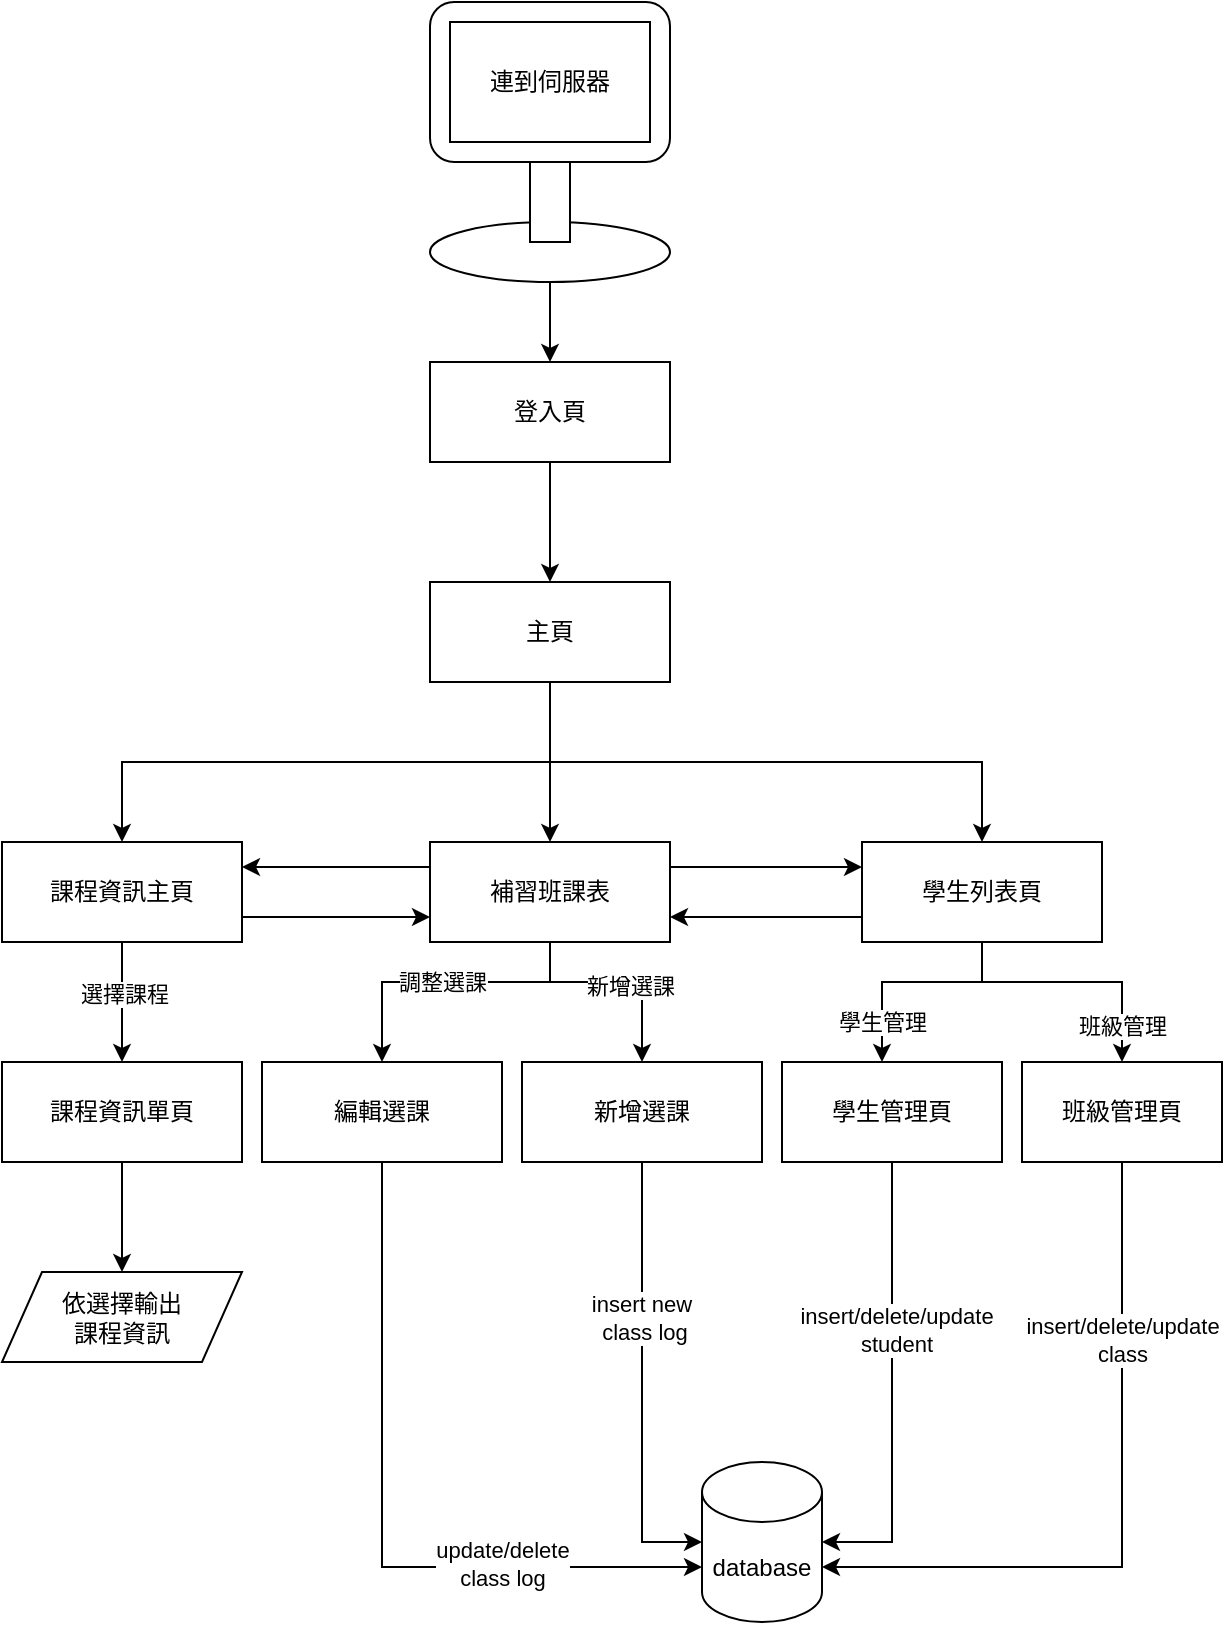 <mxfile version="14.6.10" type="device"><diagram id="tKkKb4lyyw5NhgTQWrjO" name="Page-1"><mxGraphModel dx="1837" dy="1033" grid="1" gridSize="10" guides="1" tooltips="1" connect="1" arrows="1" fold="1" page="1" pageScale="1" pageWidth="827" pageHeight="1169" math="0" shadow="0"><root><mxCell id="0"/><mxCell id="1" parent="0"/><mxCell id="GsuvdCoDOWwFp4zKl6sU-58" style="edgeStyle=orthogonalEdgeStyle;rounded=0;orthogonalLoop=1;jettySize=auto;html=1;exitX=0.5;exitY=1;exitDx=0;exitDy=0;entryX=0.5;entryY=0;entryDx=0;entryDy=0;" edge="1" parent="1" source="GsuvdCoDOWwFp4zKl6sU-1" target="GsuvdCoDOWwFp4zKl6sU-57"><mxGeometry relative="1" as="geometry"/></mxCell><mxCell id="GsuvdCoDOWwFp4zKl6sU-1" value="登入頁" style="rounded=1;whiteSpace=wrap;html=1;arcSize=0;" vertex="1" parent="1"><mxGeometry x="344" y="200" width="120" height="50" as="geometry"/></mxCell><mxCell id="GsuvdCoDOWwFp4zKl6sU-5" value="" style="group" vertex="1" connectable="0" parent="1"><mxGeometry x="344" y="40" width="120" height="130" as="geometry"/></mxCell><mxCell id="GsuvdCoDOWwFp4zKl6sU-4" value="" style="ellipse;whiteSpace=wrap;html=1;" vertex="1" parent="GsuvdCoDOWwFp4zKl6sU-5"><mxGeometry y="90" width="120" height="30" as="geometry"/></mxCell><mxCell id="GsuvdCoDOWwFp4zKl6sU-2" value="" style="rounded=0;whiteSpace=wrap;html=1;" vertex="1" parent="GsuvdCoDOWwFp4zKl6sU-5"><mxGeometry x="50" y="50" width="20" height="50" as="geometry"/></mxCell><mxCell id="GsuvdCoDOWwFp4zKl6sU-3" value="" style="rounded=1;whiteSpace=wrap;html=1;" vertex="1" parent="GsuvdCoDOWwFp4zKl6sU-5"><mxGeometry y="-20" width="120" height="80" as="geometry"/></mxCell><mxCell id="GsuvdCoDOWwFp4zKl6sU-6" value="&lt;span&gt;連到伺服器&lt;/span&gt;" style="rounded=0;whiteSpace=wrap;html=1;" vertex="1" parent="GsuvdCoDOWwFp4zKl6sU-5"><mxGeometry x="10" y="-10" width="100" height="60" as="geometry"/></mxCell><mxCell id="GsuvdCoDOWwFp4zKl6sU-12" value="" style="edgeStyle=orthogonalEdgeStyle;rounded=0;orthogonalLoop=1;jettySize=auto;html=1;" edge="1" parent="1" source="GsuvdCoDOWwFp4zKl6sU-4" target="GsuvdCoDOWwFp4zKl6sU-1"><mxGeometry relative="1" as="geometry"/></mxCell><mxCell id="GsuvdCoDOWwFp4zKl6sU-19" style="edgeStyle=orthogonalEdgeStyle;rounded=0;orthogonalLoop=1;jettySize=auto;html=1;exitX=0;exitY=0.25;exitDx=0;exitDy=0;entryX=1;entryY=0.25;entryDx=0;entryDy=0;" edge="1" parent="1" source="GsuvdCoDOWwFp4zKl6sU-13" target="GsuvdCoDOWwFp4zKl6sU-15"><mxGeometry relative="1" as="geometry"/></mxCell><mxCell id="GsuvdCoDOWwFp4zKl6sU-22" value="" style="edgeStyle=orthogonalEdgeStyle;rounded=0;orthogonalLoop=1;jettySize=auto;html=1;exitX=1;exitY=0.25;exitDx=0;exitDy=0;entryX=0;entryY=0.25;entryDx=0;entryDy=0;" edge="1" parent="1" source="GsuvdCoDOWwFp4zKl6sU-13" target="GsuvdCoDOWwFp4zKl6sU-21"><mxGeometry relative="1" as="geometry"/></mxCell><mxCell id="GsuvdCoDOWwFp4zKl6sU-26" style="edgeStyle=orthogonalEdgeStyle;rounded=0;orthogonalLoop=1;jettySize=auto;html=1;exitX=0.5;exitY=1;exitDx=0;exitDy=0;" edge="1" parent="1" source="GsuvdCoDOWwFp4zKl6sU-13" target="GsuvdCoDOWwFp4zKl6sU-27"><mxGeometry relative="1" as="geometry"><mxPoint x="403.667" y="550.0" as="targetPoint"/><Array as="points"><mxPoint x="404" y="510"/><mxPoint x="320" y="510"/></Array></mxGeometry></mxCell><mxCell id="GsuvdCoDOWwFp4zKl6sU-34" value="調整選課" style="edgeLabel;html=1;align=center;verticalAlign=middle;resizable=0;points=[];" vertex="1" connectable="0" parent="GsuvdCoDOWwFp4zKl6sU-26"><mxGeometry x="-0.232" relative="1" as="geometry"><mxPoint x="-19" as="offset"/></mxGeometry></mxCell><mxCell id="GsuvdCoDOWwFp4zKl6sU-41" style="edgeStyle=orthogonalEdgeStyle;rounded=0;orthogonalLoop=1;jettySize=auto;html=1;exitX=0.5;exitY=1;exitDx=0;exitDy=0;" edge="1" parent="1" source="GsuvdCoDOWwFp4zKl6sU-13" target="GsuvdCoDOWwFp4zKl6sU-42"><mxGeometry relative="1" as="geometry"><mxPoint x="460" y="550" as="targetPoint"/><Array as="points"><mxPoint x="404" y="510"/><mxPoint x="450" y="510"/></Array></mxGeometry></mxCell><mxCell id="GsuvdCoDOWwFp4zKl6sU-45" value="新增選課" style="edgeLabel;html=1;align=center;verticalAlign=middle;resizable=0;points=[];" vertex="1" connectable="0" parent="GsuvdCoDOWwFp4zKl6sU-41"><mxGeometry x="0.122" y="-2" relative="1" as="geometry"><mxPoint as="offset"/></mxGeometry></mxCell><mxCell id="GsuvdCoDOWwFp4zKl6sU-13" value="補習班課表" style="rounded=1;whiteSpace=wrap;html=1;arcSize=0;" vertex="1" parent="1"><mxGeometry x="344" y="440" width="120" height="50" as="geometry"/></mxCell><mxCell id="GsuvdCoDOWwFp4zKl6sU-18" value="" style="edgeStyle=orthogonalEdgeStyle;rounded=0;orthogonalLoop=1;jettySize=auto;html=1;" edge="1" parent="1" source="GsuvdCoDOWwFp4zKl6sU-15" target="GsuvdCoDOWwFp4zKl6sU-24"><mxGeometry relative="1" as="geometry"><mxPoint x="160" y="540" as="targetPoint"/></mxGeometry></mxCell><mxCell id="GsuvdCoDOWwFp4zKl6sU-35" value="選擇課程" style="edgeLabel;html=1;align=center;verticalAlign=middle;resizable=0;points=[];" vertex="1" connectable="0" parent="GsuvdCoDOWwFp4zKl6sU-18"><mxGeometry x="-0.141" y="1" relative="1" as="geometry"><mxPoint as="offset"/></mxGeometry></mxCell><mxCell id="GsuvdCoDOWwFp4zKl6sU-20" style="edgeStyle=orthogonalEdgeStyle;rounded=0;orthogonalLoop=1;jettySize=auto;html=1;exitX=1;exitY=0.75;exitDx=0;exitDy=0;entryX=0;entryY=0.75;entryDx=0;entryDy=0;" edge="1" parent="1" source="GsuvdCoDOWwFp4zKl6sU-15" target="GsuvdCoDOWwFp4zKl6sU-13"><mxGeometry relative="1" as="geometry"/></mxCell><mxCell id="GsuvdCoDOWwFp4zKl6sU-15" value="課程資訊主頁" style="rounded=1;whiteSpace=wrap;html=1;arcSize=0;" vertex="1" parent="1"><mxGeometry x="130" y="440" width="120" height="50" as="geometry"/></mxCell><mxCell id="GsuvdCoDOWwFp4zKl6sU-17" value="依選擇輸出&lt;br&gt;課程資訊" style="shape=parallelogram;perimeter=parallelogramPerimeter;whiteSpace=wrap;html=1;fixedSize=1;rounded=1;arcSize=0;" vertex="1" parent="1"><mxGeometry x="130" y="655" width="120" height="45" as="geometry"/></mxCell><mxCell id="GsuvdCoDOWwFp4zKl6sU-23" style="edgeStyle=orthogonalEdgeStyle;rounded=0;orthogonalLoop=1;jettySize=auto;html=1;exitX=0;exitY=0.75;exitDx=0;exitDy=0;entryX=1;entryY=0.75;entryDx=0;entryDy=0;" edge="1" parent="1" source="GsuvdCoDOWwFp4zKl6sU-21" target="GsuvdCoDOWwFp4zKl6sU-13"><mxGeometry relative="1" as="geometry"/></mxCell><mxCell id="GsuvdCoDOWwFp4zKl6sU-33" value="" style="edgeStyle=orthogonalEdgeStyle;rounded=0;orthogonalLoop=1;jettySize=auto;html=1;" edge="1" parent="1" source="GsuvdCoDOWwFp4zKl6sU-21" target="GsuvdCoDOWwFp4zKl6sU-32"><mxGeometry relative="1" as="geometry"><Array as="points"><mxPoint x="620" y="510"/><mxPoint x="570" y="510"/></Array></mxGeometry></mxCell><mxCell id="GsuvdCoDOWwFp4zKl6sU-36" value="學生管理" style="edgeLabel;html=1;align=center;verticalAlign=middle;resizable=0;points=[];" vertex="1" connectable="0" parent="GsuvdCoDOWwFp4zKl6sU-33"><mxGeometry x="-0.309" relative="1" as="geometry"><mxPoint x="-32" y="20" as="offset"/></mxGeometry></mxCell><mxCell id="GsuvdCoDOWwFp4zKl6sU-37" style="edgeStyle=orthogonalEdgeStyle;rounded=0;orthogonalLoop=1;jettySize=auto;html=1;exitX=0.5;exitY=1;exitDx=0;exitDy=0;" edge="1" parent="1" source="GsuvdCoDOWwFp4zKl6sU-21" target="GsuvdCoDOWwFp4zKl6sU-38"><mxGeometry relative="1" as="geometry"><mxPoint x="700" y="560" as="targetPoint"/><Array as="points"><mxPoint x="620" y="510"/><mxPoint x="690" y="510"/></Array></mxGeometry></mxCell><mxCell id="GsuvdCoDOWwFp4zKl6sU-40" value="班級管理" style="edgeLabel;html=1;align=center;verticalAlign=middle;resizable=0;points=[];" vertex="1" connectable="0" parent="GsuvdCoDOWwFp4zKl6sU-37"><mxGeometry x="0.722" relative="1" as="geometry"><mxPoint as="offset"/></mxGeometry></mxCell><mxCell id="GsuvdCoDOWwFp4zKl6sU-21" value="學生列表頁" style="rounded=1;whiteSpace=wrap;html=1;arcSize=0;" vertex="1" parent="1"><mxGeometry x="560" y="440" width="120" height="50" as="geometry"/></mxCell><mxCell id="GsuvdCoDOWwFp4zKl6sU-25" style="edgeStyle=orthogonalEdgeStyle;rounded=0;orthogonalLoop=1;jettySize=auto;html=1;exitX=0.5;exitY=1;exitDx=0;exitDy=0;entryX=0.5;entryY=0;entryDx=0;entryDy=0;" edge="1" parent="1" source="GsuvdCoDOWwFp4zKl6sU-24" target="GsuvdCoDOWwFp4zKl6sU-17"><mxGeometry relative="1" as="geometry"/></mxCell><mxCell id="GsuvdCoDOWwFp4zKl6sU-24" value="課程資訊單頁" style="rounded=0;whiteSpace=wrap;html=1;" vertex="1" parent="1"><mxGeometry x="130" y="550" width="120" height="50" as="geometry"/></mxCell><mxCell id="GsuvdCoDOWwFp4zKl6sU-49" style="edgeStyle=orthogonalEdgeStyle;rounded=0;orthogonalLoop=1;jettySize=auto;html=1;exitX=0.5;exitY=1;exitDx=0;exitDy=0;entryX=0;entryY=0;entryDx=0;entryDy=52.5;entryPerimeter=0;" edge="1" parent="1" source="GsuvdCoDOWwFp4zKl6sU-27" target="GsuvdCoDOWwFp4zKl6sU-48"><mxGeometry relative="1" as="geometry"/></mxCell><mxCell id="GsuvdCoDOWwFp4zKl6sU-51" value="update/delete &lt;br&gt;class log" style="edgeLabel;html=1;align=center;verticalAlign=middle;resizable=0;points=[];" vertex="1" connectable="0" parent="GsuvdCoDOWwFp4zKl6sU-49"><mxGeometry x="0.445" y="2" relative="1" as="geometry"><mxPoint as="offset"/></mxGeometry></mxCell><mxCell id="GsuvdCoDOWwFp4zKl6sU-27" value="編輯選課" style="rounded=0;whiteSpace=wrap;html=1;" vertex="1" parent="1"><mxGeometry x="260" y="550" width="120" height="50" as="geometry"/></mxCell><mxCell id="GsuvdCoDOWwFp4zKl6sU-53" style="edgeStyle=orthogonalEdgeStyle;rounded=0;orthogonalLoop=1;jettySize=auto;html=1;exitX=0.5;exitY=1;exitDx=0;exitDy=0;entryX=1;entryY=0.5;entryDx=0;entryDy=0;entryPerimeter=0;" edge="1" parent="1" source="GsuvdCoDOWwFp4zKl6sU-32" target="GsuvdCoDOWwFp4zKl6sU-48"><mxGeometry relative="1" as="geometry"/></mxCell><mxCell id="GsuvdCoDOWwFp4zKl6sU-54" value="insert/delete/update&lt;br&gt;student" style="edgeLabel;html=1;align=center;verticalAlign=middle;resizable=0;points=[];" vertex="1" connectable="0" parent="GsuvdCoDOWwFp4zKl6sU-53"><mxGeometry x="-0.259" y="2" relative="1" as="geometry"><mxPoint as="offset"/></mxGeometry></mxCell><mxCell id="GsuvdCoDOWwFp4zKl6sU-32" value="學生管理頁" style="rounded=1;whiteSpace=wrap;html=1;arcSize=0;" vertex="1" parent="1"><mxGeometry x="520" y="550" width="110" height="50" as="geometry"/></mxCell><mxCell id="GsuvdCoDOWwFp4zKl6sU-55" style="edgeStyle=orthogonalEdgeStyle;rounded=0;orthogonalLoop=1;jettySize=auto;html=1;exitX=0.5;exitY=1;exitDx=0;exitDy=0;entryX=1;entryY=0;entryDx=0;entryDy=52.5;entryPerimeter=0;" edge="1" parent="1" source="GsuvdCoDOWwFp4zKl6sU-38" target="GsuvdCoDOWwFp4zKl6sU-48"><mxGeometry relative="1" as="geometry"/></mxCell><mxCell id="GsuvdCoDOWwFp4zKl6sU-56" value="insert/delete/update&lt;br&gt;class" style="edgeLabel;html=1;align=center;verticalAlign=middle;resizable=0;points=[];" vertex="1" connectable="0" parent="GsuvdCoDOWwFp4zKl6sU-55"><mxGeometry x="-0.494" relative="1" as="geometry"><mxPoint as="offset"/></mxGeometry></mxCell><mxCell id="GsuvdCoDOWwFp4zKl6sU-38" value="班級管理頁" style="rounded=0;whiteSpace=wrap;html=1;" vertex="1" parent="1"><mxGeometry x="640" y="550" width="100" height="50" as="geometry"/></mxCell><mxCell id="GsuvdCoDOWwFp4zKl6sU-50" style="edgeStyle=orthogonalEdgeStyle;rounded=0;orthogonalLoop=1;jettySize=auto;html=1;exitX=0.5;exitY=1;exitDx=0;exitDy=0;entryX=0;entryY=0.5;entryDx=0;entryDy=0;entryPerimeter=0;" edge="1" parent="1" source="GsuvdCoDOWwFp4zKl6sU-42" target="GsuvdCoDOWwFp4zKl6sU-48"><mxGeometry relative="1" as="geometry"/></mxCell><mxCell id="GsuvdCoDOWwFp4zKl6sU-52" value="insert new&amp;nbsp;&lt;br&gt;class log" style="edgeLabel;html=1;align=center;verticalAlign=middle;resizable=0;points=[];" vertex="1" connectable="0" parent="GsuvdCoDOWwFp4zKl6sU-50"><mxGeometry x="-0.293" y="1" relative="1" as="geometry"><mxPoint as="offset"/></mxGeometry></mxCell><mxCell id="GsuvdCoDOWwFp4zKl6sU-42" value="新增選課" style="rounded=0;whiteSpace=wrap;html=1;" vertex="1" parent="1"><mxGeometry x="390" y="550" width="120" height="50" as="geometry"/></mxCell><mxCell id="GsuvdCoDOWwFp4zKl6sU-48" value="database" style="shape=cylinder3;whiteSpace=wrap;html=1;boundedLbl=1;backgroundOutline=1;size=15;" vertex="1" parent="1"><mxGeometry x="480" y="750" width="60" height="80" as="geometry"/></mxCell><mxCell id="GsuvdCoDOWwFp4zKl6sU-60" style="edgeStyle=orthogonalEdgeStyle;rounded=0;orthogonalLoop=1;jettySize=auto;html=1;exitX=0.5;exitY=1;exitDx=0;exitDy=0;entryX=0.5;entryY=0;entryDx=0;entryDy=0;" edge="1" parent="1" source="GsuvdCoDOWwFp4zKl6sU-57" target="GsuvdCoDOWwFp4zKl6sU-13"><mxGeometry relative="1" as="geometry"/></mxCell><mxCell id="GsuvdCoDOWwFp4zKl6sU-61" style="edgeStyle=orthogonalEdgeStyle;rounded=0;orthogonalLoop=1;jettySize=auto;html=1;exitX=0.5;exitY=1;exitDx=0;exitDy=0;entryX=0.5;entryY=0;entryDx=0;entryDy=0;" edge="1" parent="1" source="GsuvdCoDOWwFp4zKl6sU-57" target="GsuvdCoDOWwFp4zKl6sU-15"><mxGeometry relative="1" as="geometry"/></mxCell><mxCell id="GsuvdCoDOWwFp4zKl6sU-62" style="edgeStyle=orthogonalEdgeStyle;rounded=0;orthogonalLoop=1;jettySize=auto;html=1;exitX=0.5;exitY=1;exitDx=0;exitDy=0;entryX=0.5;entryY=0;entryDx=0;entryDy=0;" edge="1" parent="1" source="GsuvdCoDOWwFp4zKl6sU-57" target="GsuvdCoDOWwFp4zKl6sU-21"><mxGeometry relative="1" as="geometry"/></mxCell><mxCell id="GsuvdCoDOWwFp4zKl6sU-57" value="主頁" style="rounded=0;whiteSpace=wrap;html=1;" vertex="1" parent="1"><mxGeometry x="344" y="310" width="120" height="50" as="geometry"/></mxCell></root></mxGraphModel></diagram></mxfile>